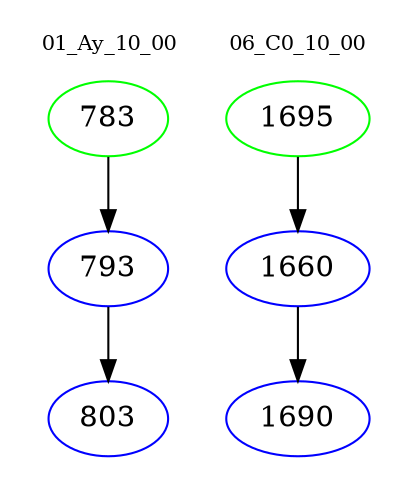 digraph{
subgraph cluster_0 {
color = white
label = "01_Ay_10_00";
fontsize=10;
T0_783 [label="783", color="green"]
T0_783 -> T0_793 [color="black"]
T0_793 [label="793", color="blue"]
T0_793 -> T0_803 [color="black"]
T0_803 [label="803", color="blue"]
}
subgraph cluster_1 {
color = white
label = "06_C0_10_00";
fontsize=10;
T1_1695 [label="1695", color="green"]
T1_1695 -> T1_1660 [color="black"]
T1_1660 [label="1660", color="blue"]
T1_1660 -> T1_1690 [color="black"]
T1_1690 [label="1690", color="blue"]
}
}
